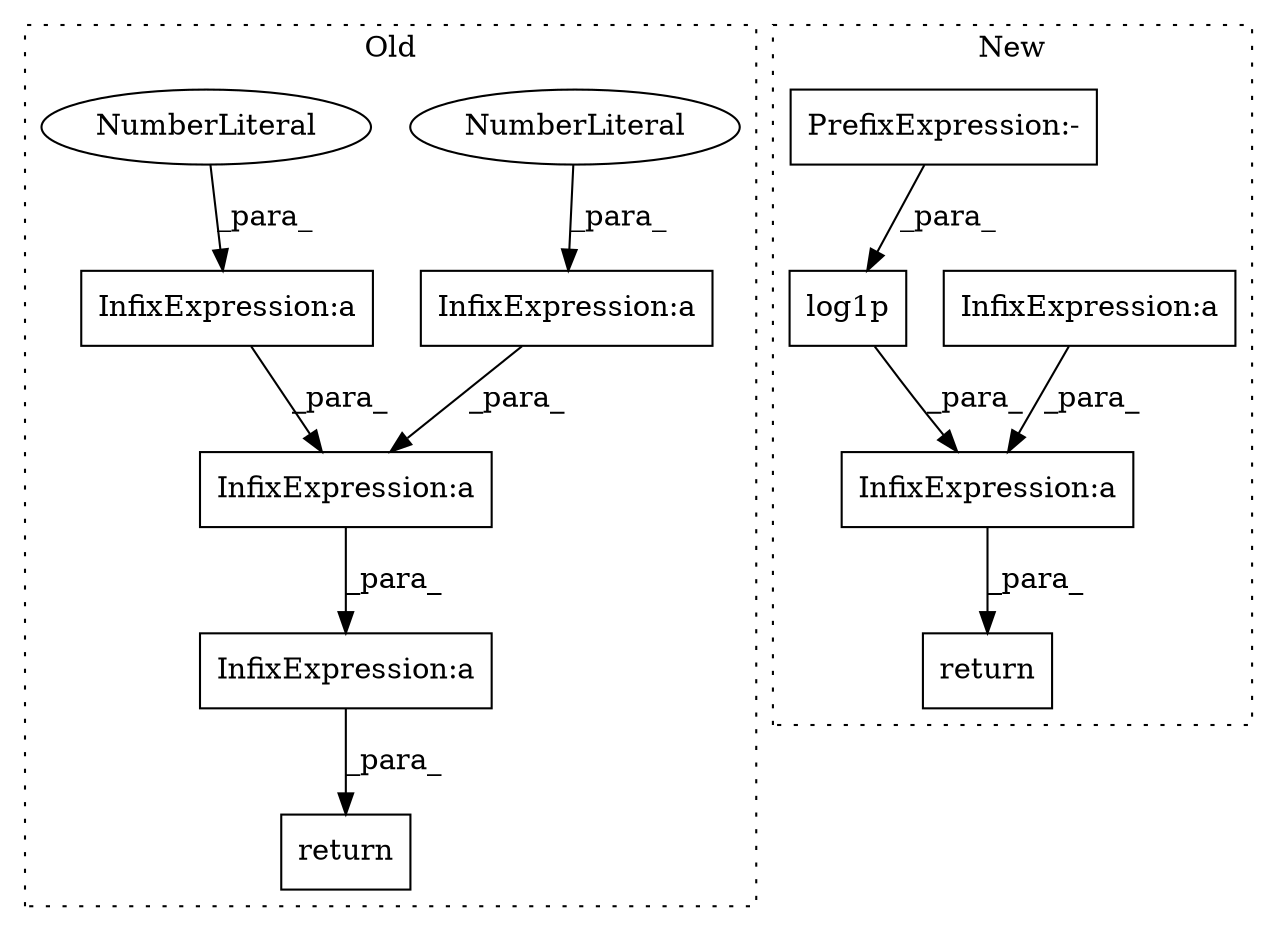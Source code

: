 digraph G {
subgraph cluster0 {
1 [label="return" a="41" s="47672" l="7" shape="box"];
3 [label="InfixExpression:a" a="27" s="47692" l="3" shape="box"];
6 [label="InfixExpression:a" a="27" s="47684" l="3" shape="box"];
7 [label="NumberLiteral" a="34" s="47689" l="3" shape="ellipse"];
8 [label="InfixExpression:a" a="27" s="47697" l="3" shape="box"];
10 [label="InfixExpression:a" a="27" s="47705" l="3" shape="box"];
11 [label="NumberLiteral" a="34" s="47704" l="1" shape="ellipse"];
label = "Old";
style="dotted";
}
subgraph cluster1 {
2 [label="log1p" a="32" s="47783,47791" l="6,1" shape="box"];
4 [label="return" a="41" s="47741" l="7" shape="box"];
5 [label="InfixExpression:a" a="27" s="47772" l="3" shape="box"];
9 [label="InfixExpression:a" a="27" s="47767" l="3" shape="box"];
12 [label="PrefixExpression:-" a="38" s="47789" l="1" shape="box"];
label = "New";
style="dotted";
}
2 -> 5 [label="_para_"];
3 -> 8 [label="_para_"];
5 -> 4 [label="_para_"];
6 -> 1 [label="_para_"];
7 -> 3 [label="_para_"];
8 -> 6 [label="_para_"];
9 -> 5 [label="_para_"];
10 -> 8 [label="_para_"];
11 -> 10 [label="_para_"];
12 -> 2 [label="_para_"];
}